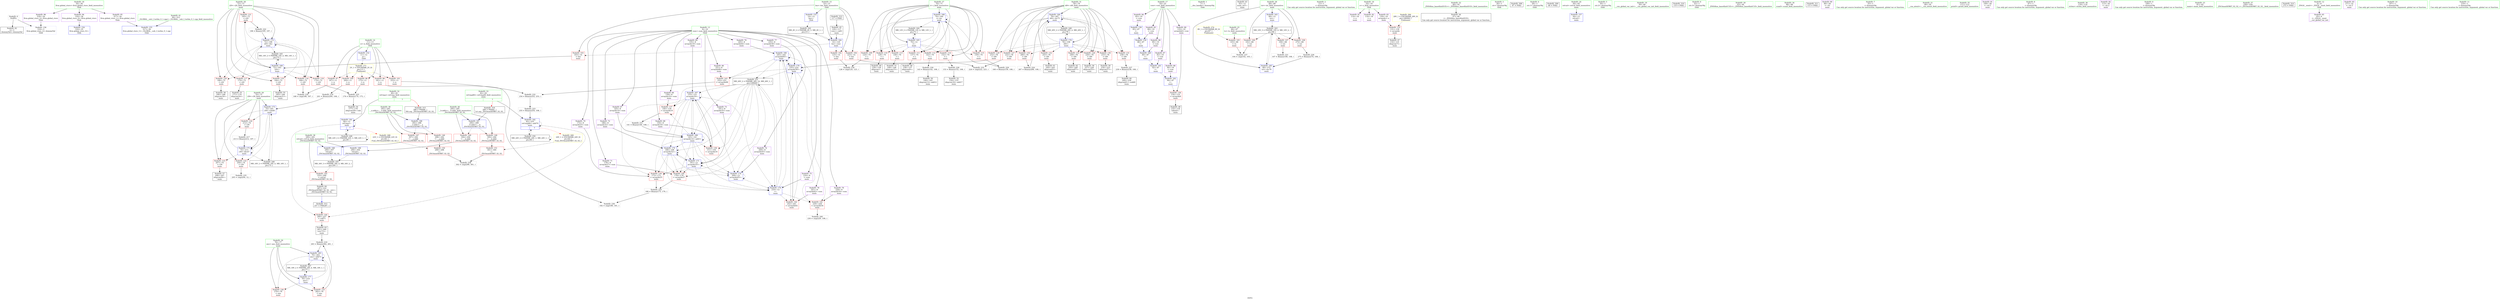 digraph "SVFG" {
	label="SVFG";

	Node0x55bef07381a0 [shape=record,color=grey,label="{NodeID: 0\nNullPtr}"];
	Node0x55bef07381a0 -> Node0x55bef0759200[style=solid];
	Node0x55bef07381a0 -> Node0x55bef0761080[style=solid];
	Node0x55bef0762430 [shape=record,color=blue,label="{NodeID: 180\n245\<--242\narrayidx64\<--\nmain\n}"];
	Node0x55bef0762430 -> Node0x55bef0760390[style=dashed];
	Node0x55bef0762430 -> Node0x55bef0760460[style=dashed];
	Node0x55bef0762430 -> Node0x55bef0760530[style=dashed];
	Node0x55bef0762430 -> Node0x55bef0762360[style=dashed];
	Node0x55bef0762430 -> Node0x55bef0762430[style=dashed];
	Node0x55bef0762430 -> Node0x55bef0772bc0[style=dashed];
	Node0x55bef0759870 [shape=record,color=red,label="{NodeID: 97\n167\<--11\n\<--n\nmain\n}"];
	Node0x55bef0759870 -> Node0x55bef0766eb0[style=solid];
	Node0x55bef073cdb0 [shape=record,color=green,label="{NodeID: 14\n11\<--13\nn\<--n_field_insensitive\nGlob }"];
	Node0x55bef073cdb0 -> Node0x55bef0759870[style=solid];
	Node0x55bef073cdb0 -> Node0x55bef0759940[style=solid];
	Node0x55bef073cdb0 -> Node0x55bef0759a10[style=solid];
	Node0x55bef073cdb0 -> Node0x55bef0759ae0[style=solid];
	Node0x55bef073cdb0 -> Node0x55bef0759bb0[style=solid];
	Node0x55bef073cdb0 -> Node0x55bef0760c80[style=solid];
	Node0x55bef075a3d0 [shape=record,color=red,label="{NodeID: 111\n137\<--70\n\<--i\nmain\n}"];
	Node0x55bef075a3d0 -> Node0x55bef075a830[style=solid];
	Node0x55bef07585b0 [shape=record,color=green,label="{NodeID: 28\n72\<--73\ni20\<--i20_field_insensitive\nmain\n}"];
	Node0x55bef07585b0 -> Node0x55bef075ef40[style=solid];
	Node0x55bef07585b0 -> Node0x55bef075f010[style=solid];
	Node0x55bef07585b0 -> Node0x55bef075f0e0[style=solid];
	Node0x55bef07585b0 -> Node0x55bef075f1b0[style=solid];
	Node0x55bef07585b0 -> Node0x55bef075f280[style=solid];
	Node0x55bef07585b0 -> Node0x55bef075f350[style=solid];
	Node0x55bef07585b0 -> Node0x55bef0761b40[style=solid];
	Node0x55bef07585b0 -> Node0x55bef0761db0[style=solid];
	Node0x55bef075f690 [shape=record,color=red,label="{NodeID: 125\n262\<--76\n\<--ans\nmain\n}"];
	Node0x55bef075f690 -> Node0x55bef0765830[style=solid];
	Node0x55bef0759200 [shape=record,color=black,label="{NodeID: 42\n2\<--3\ndummyVal\<--dummyVal\n}"];
	Node0x55bef0765cb0 [shape=record,color=grey,label="{NodeID: 222\n196 = Binary(195, 197, )\n}"];
	Node0x55bef0765cb0 -> Node0x55bef0761db0[style=solid];
	Node0x55bef07601f0 [shape=record,color=red,label="{NodeID: 139\n173\<--172\n\<--arrayidx25\nmain\n}"];
	Node0x55bef07601f0 -> Node0x55bef07659b0[style=solid];
	Node0x55bef075ade0 [shape=record,color=black,label="{NodeID: 56\n190\<--189\nidxprom34\<--\nmain\n}"];
	Node0x55bef07671b0 [shape=record,color=grey,label="{NodeID: 236\n182 = cmp(180, 181, )\n}"];
	Node0x55bef0760d80 [shape=record,color=blue,label="{NodeID: 153\n14\<--12\nlen\<--\nGlob }"];
	Node0x55bef0760d80 -> Node0x55bef076fec0[style=dashed];
	Node0x55bef075b940 [shape=record,color=purple,label="{NodeID: 70\n172\<--8\narrayidx25\<--sum\nmain\n}"];
	Node0x55bef075b940 -> Node0x55bef07601f0[style=solid];
	Node0x55bef07726c0 [shape=record,color=black,label="{NodeID: 250\nMR_24V_2 = PHI(MR_24V_3, MR_24V_1, )\npts\{83 \}\n}"];
	Node0x55bef07726c0 -> Node0x55bef07625d0[style=dashed];
	Node0x55bef07726c0 -> Node0x55bef07726c0[style=dashed];
	Node0x55bef07619a0 [shape=record,color=blue,label="{NodeID: 167\n155\<--151\narrayidx19\<--\nmain\n}"];
	Node0x55bef07619a0 -> Node0x55bef0760050[style=dashed];
	Node0x55bef07619a0 -> Node0x55bef0760120[style=dashed];
	Node0x55bef07619a0 -> Node0x55bef07601f0[style=dashed];
	Node0x55bef07619a0 -> Node0x55bef07602c0[style=dashed];
	Node0x55bef07619a0 -> Node0x55bef07618d0[style=dashed];
	Node0x55bef07619a0 -> Node0x55bef07619a0[style=dashed];
	Node0x55bef07619a0 -> Node0x55bef0761c10[style=dashed];
	Node0x55bef07619a0 -> Node0x55bef0761ce0[style=dashed];
	Node0x55bef07619a0 -> Node0x55bef0761f50[style=dashed];
	Node0x55bef07619a0 -> Node0x55bef07620f0[style=dashed];
	Node0x55bef075c4a0 [shape=record,color=purple,label="{NodeID: 84\n85\<--19\n\<--vow\nmain\n}"];
	Node0x55bef075c4a0 -> Node0x55bef0761250[style=solid];
	Node0x55bef0738b90 [shape=record,color=green,label="{NodeID: 1\n7\<--1\n__dso_handle\<--dummyObj\nGlob }"];
	Node0x55bef0762500 [shape=record,color=blue,label="{NodeID: 181\n80\<--12\nref.tmp\<--\nmain\n|{|<s3>7}}"];
	Node0x55bef0762500 -> Node0x55bef0760600[style=dashed];
	Node0x55bef0762500 -> Node0x55bef0762500[style=dashed];
	Node0x55bef0762500 -> Node0x55bef07721c0[style=dashed];
	Node0x55bef0762500:s3 -> Node0x55bef07786c0[style=dashed,color=red];
	Node0x55bef0759940 [shape=record,color=red,label="{NodeID: 98\n175\<--11\n\<--n\nmain\n}"];
	Node0x55bef0759940 -> Node0x55bef0766130[style=solid];
	Node0x55bef073ce80 [shape=record,color=green,label="{NodeID: 15\n14\<--15\nlen\<--len_field_insensitive\nGlob }"];
	Node0x55bef073ce80 -> Node0x55bef0759c80[style=solid];
	Node0x55bef073ce80 -> Node0x55bef0759d50[style=solid];
	Node0x55bef073ce80 -> Node0x55bef0759e20[style=solid];
	Node0x55bef073ce80 -> Node0x55bef0760d80[style=solid];
	Node0x55bef073ce80 -> Node0x55bef0761730[style=solid];
	Node0x55bef075a4a0 [shape=record,color=red,label="{NodeID: 112\n142\<--70\n\<--i\nmain\n}"];
	Node0x55bef075a4a0 -> Node0x55bef07668b0[style=solid];
	Node0x55bef0758680 [shape=record,color=green,label="{NodeID: 29\n74\<--75\ni39\<--i39_field_insensitive\nmain\n}"];
	Node0x55bef0758680 -> Node0x55bef075f420[style=solid];
	Node0x55bef0758680 -> Node0x55bef075f4f0[style=solid];
	Node0x55bef0758680 -> Node0x55bef075f5c0[style=solid];
	Node0x55bef0758680 -> Node0x55bef0761e80[style=solid];
	Node0x55bef0758680 -> Node0x55bef0762020[style=solid];
	Node0x55bef075f760 [shape=record,color=red,label="{NodeID: 126\n270\<--76\n\<--ans\nmain\n}"];
	Node0x55bef0759300 [shape=record,color=black,label="{NodeID: 43\n63\<--12\nmain_ret\<--\nmain\n}"];
	Node0x55bef0765e30 [shape=record,color=grey,label="{NodeID: 223\n255 = Binary(254, 108, )\n}"];
	Node0x55bef0765e30 -> Node0x55bef07625d0[style=solid];
	Node0x55bef07602c0 [shape=record,color=red,label="{NodeID: 140\n179\<--178\n\<--arrayidx27\nmain\n}"];
	Node0x55bef07602c0 -> Node0x55bef07659b0[style=solid];
	Node0x55bef075aeb0 [shape=record,color=black,label="{NodeID: 57\n208\<--207\nidxprom44\<--\nmain\n}"];
	Node0x55bef0767330 [shape=record,color=grey,label="{NodeID: 237\n104 = cmp(102, 103, )\n}"];
	Node0x55bef0760e80 [shape=record,color=blue,label="{NodeID: 154\n316\<--35\nllvm.global_ctors_0\<--\nGlob }"];
	Node0x55bef075ba10 [shape=record,color=purple,label="{NodeID: 71\n178\<--8\narrayidx27\<--sum\nmain\n}"];
	Node0x55bef075ba10 -> Node0x55bef07602c0[style=solid];
	Node0x55bef0772bc0 [shape=record,color=black,label="{NodeID: 251\nMR_26V_2 = PHI(MR_26V_14, MR_26V_1, )\npts\{100000 \}\n}"];
	Node0x55bef0772bc0 -> Node0x55bef0760050[style=dashed];
	Node0x55bef0772bc0 -> Node0x55bef0760120[style=dashed];
	Node0x55bef0772bc0 -> Node0x55bef07601f0[style=dashed];
	Node0x55bef0772bc0 -> Node0x55bef07602c0[style=dashed];
	Node0x55bef0772bc0 -> Node0x55bef07618d0[style=dashed];
	Node0x55bef0772bc0 -> Node0x55bef07619a0[style=dashed];
	Node0x55bef0772bc0 -> Node0x55bef0761c10[style=dashed];
	Node0x55bef0772bc0 -> Node0x55bef0761ce0[style=dashed];
	Node0x55bef0772bc0 -> Node0x55bef0761f50[style=dashed];
	Node0x55bef0772bc0 -> Node0x55bef07620f0[style=dashed];
	Node0x55bef0761a70 [shape=record,color=blue,label="{NodeID: 168\n70\<--160\ni\<--inc\nmain\n}"];
	Node0x55bef0761a70 -> Node0x55bef075a230[style=dashed];
	Node0x55bef0761a70 -> Node0x55bef075a300[style=dashed];
	Node0x55bef0761a70 -> Node0x55bef075a3d0[style=dashed];
	Node0x55bef0761a70 -> Node0x55bef075a4a0[style=dashed];
	Node0x55bef0761a70 -> Node0x55bef075a570[style=dashed];
	Node0x55bef0761a70 -> Node0x55bef075a640[style=dashed];
	Node0x55bef0761a70 -> Node0x55bef075eeb0[style=dashed];
	Node0x55bef0761a70 -> Node0x55bef0761a70[style=dashed];
	Node0x55bef0761a70 -> Node0x55bef07708c0[style=dashed];
	Node0x55bef075c570 [shape=record,color=purple,label="{NodeID: 85\n88\<--19\n\<--vow\nmain\n}"];
	Node0x55bef075c570 -> Node0x55bef0761320[style=solid];
	Node0x55bef073c360 [shape=record,color=green,label="{NodeID: 2\n12\<--1\n\<--dummyObj\nCan only get source location for instruction, argument, global var or function.}"];
	Node0x55bef07625d0 [shape=record,color=blue,label="{NodeID: 182\n82\<--255\nref.tmp66\<--add70\nmain\n|{|<s3>7}}"];
	Node0x55bef07625d0 -> Node0x55bef0760600[style=dashed];
	Node0x55bef07625d0 -> Node0x55bef07625d0[style=dashed];
	Node0x55bef07625d0 -> Node0x55bef07726c0[style=dashed];
	Node0x55bef07625d0:s3 -> Node0x55bef07787a0[style=dashed,color=red];
	Node0x55bef0759a10 [shape=record,color=red,label="{NodeID: 99\n181\<--11\n\<--n\nmain\n}"];
	Node0x55bef0759a10 -> Node0x55bef07671b0[style=solid];
	Node0x55bef073cf50 [shape=record,color=green,label="{NodeID: 16\n16\<--18\ns\<--s_field_insensitive\nGlob }"];
	Node0x55bef073cf50 -> Node0x55bef075c230[style=solid];
	Node0x55bef073cf50 -> Node0x55bef075c300[style=solid];
	Node0x55bef073cf50 -> Node0x55bef075c3d0[style=solid];
	Node0x55bef075a570 [shape=record,color=red,label="{NodeID: 113\n148\<--70\n\<--i\nmain\n}"];
	Node0x55bef075a570 -> Node0x55bef075a9d0[style=solid];
	Node0x55bef0758750 [shape=record,color=green,label="{NodeID: 30\n76\<--77\nans\<--ans_field_insensitive\nmain\n}"];
	Node0x55bef0758750 -> Node0x55bef075f690[style=solid];
	Node0x55bef0758750 -> Node0x55bef075f760[style=solid];
	Node0x55bef0758750 -> Node0x55bef07621c0[style=solid];
	Node0x55bef0758750 -> Node0x55bef07626a0[style=solid];
	Node0x55bef075f830 [shape=record,color=red,label="{NodeID: 127\n222\<--78\n\<--i49\nmain\n}"];
	Node0x55bef075f830 -> Node0x55bef0766d30[style=solid];
	Node0x55bef07593d0 [shape=record,color=black,label="{NodeID: 44\n47\<--48\n\<--_ZNSt8ios_base4InitD1Ev\nCan only get source location for instruction, argument, global var or function.}"];
	Node0x55bef0765fb0 [shape=record,color=grey,label="{NodeID: 224\n267 = Binary(266, 108, )\n}"];
	Node0x55bef0765fb0 -> Node0x55bef0762770[style=solid];
	Node0x55bef0760390 [shape=record,color=red,label="{NodeID: 141\n229\<--228\n\<--arrayidx54\nmain\n}"];
	Node0x55bef0760390 -> Node0x55bef07677b0[style=solid];
	Node0x55bef075af80 [shape=record,color=black,label="{NodeID: 58\n227\<--226\nidxprom53\<--\nmain\n}"];
	Node0x55bef07674b0 [shape=record,color=grey,label="{NodeID: 238\n302 = cmp(299, 301, )\n}"];
	Node0x55bef0760f80 [shape=record,color=blue,label="{NodeID: 155\n317\<--36\nllvm.global_ctors_1\<--_GLOBAL__sub_I_turbin_0_1.cpp\nGlob }"];
	Node0x55bef075bae0 [shape=record,color=purple,label="{NodeID: 72\n186\<--8\narrayidx32\<--sum\nmain\n}"];
	Node0x55bef075bae0 -> Node0x55bef0761c10[style=solid];
	Node0x55bef0761b40 [shape=record,color=blue,label="{NodeID: 169\n72\<--163\ni20\<--\nmain\n}"];
	Node0x55bef0761b40 -> Node0x55bef075ef40[style=dashed];
	Node0x55bef0761b40 -> Node0x55bef075f010[style=dashed];
	Node0x55bef0761b40 -> Node0x55bef075f0e0[style=dashed];
	Node0x55bef0761b40 -> Node0x55bef075f1b0[style=dashed];
	Node0x55bef0761b40 -> Node0x55bef075f280[style=dashed];
	Node0x55bef0761b40 -> Node0x55bef075f350[style=dashed];
	Node0x55bef0761b40 -> Node0x55bef0761db0[style=dashed];
	Node0x55bef0761b40 -> Node0x55bef0770dc0[style=dashed];
	Node0x55bef075c640 [shape=record,color=purple,label="{NodeID: 86\n90\<--19\n\<--vow\nmain\n}"];
	Node0x55bef075c640 -> Node0x55bef07613f0[style=solid];
	Node0x55bef07384c0 [shape=record,color=green,label="{NodeID: 3\n26\<--1\n.str\<--dummyObj\nGlob }"];
	Node0x55bef07626a0 [shape=record,color=blue,label="{NodeID: 183\n76\<--263\nans\<--add73\nmain\n}"];
	Node0x55bef07626a0 -> Node0x55bef075f690[style=dashed];
	Node0x55bef07626a0 -> Node0x55bef075f760[style=dashed];
	Node0x55bef07626a0 -> Node0x55bef07626a0[style=dashed];
	Node0x55bef07626a0 -> Node0x55bef07717c0[style=dashed];
	Node0x55bef0759ae0 [shape=record,color=red,label="{NodeID: 100\n200\<--11\n\<--n\nmain\n}"];
	Node0x55bef0759ae0 -> Node0x55bef07656b0[style=solid];
	Node0x55bef073bfe0 [shape=record,color=green,label="{NodeID: 17\n19\<--25\nvow\<--vow_field_insensitive\nGlob }"];
	Node0x55bef073bfe0 -> Node0x55bef075c4a0[style=solid];
	Node0x55bef073bfe0 -> Node0x55bef075c570[style=solid];
	Node0x55bef073bfe0 -> Node0x55bef075c640[style=solid];
	Node0x55bef073bfe0 -> Node0x55bef075c710[style=solid];
	Node0x55bef073bfe0 -> Node0x55bef075c7e0[style=solid];
	Node0x55bef073bfe0 -> Node0x55bef075c8b0[style=solid];
	Node0x55bef075a640 [shape=record,color=red,label="{NodeID: 114\n152\<--70\n\<--i\nmain\n}"];
	Node0x55bef075a640 -> Node0x55bef07665b0[style=solid];
	Node0x55bef0758820 [shape=record,color=green,label="{NodeID: 31\n78\<--79\ni49\<--i49_field_insensitive\nmain\n}"];
	Node0x55bef0758820 -> Node0x55bef075f830[style=solid];
	Node0x55bef0758820 -> Node0x55bef075f900[style=solid];
	Node0x55bef0758820 -> Node0x55bef075f9d0[style=solid];
	Node0x55bef0758820 -> Node0x55bef075faa0[style=solid];
	Node0x55bef0758820 -> Node0x55bef075fb70[style=solid];
	Node0x55bef0758820 -> Node0x55bef075fc40[style=solid];
	Node0x55bef0758820 -> Node0x55bef075fd10[style=solid];
	Node0x55bef0758820 -> Node0x55bef075fde0[style=solid];
	Node0x55bef0758820 -> Node0x55bef0762290[style=solid];
	Node0x55bef0758820 -> Node0x55bef0762770[style=solid];
	Node0x55bef075f900 [shape=record,color=red,label="{NodeID: 128\n226\<--78\n\<--i49\nmain\n}"];
	Node0x55bef075f900 -> Node0x55bef075af80[style=solid];
	Node0x55bef07594d0 [shape=record,color=black,label="{NodeID: 45\n120\<--117\nconv\<--call3\nmain\n}"];
	Node0x55bef07594d0 -> Node0x55bef0761730[style=solid];
	Node0x55bef04a4a40 [shape=record,color=black,label="{NodeID: 308\n97 = PHI()\n}"];
	Node0x55bef0766130 [shape=record,color=grey,label="{NodeID: 225\n176 = Binary(174, 175, )\n}"];
	Node0x55bef0766130 -> Node0x55bef075ac40[style=solid];
	Node0x55bef0760460 [shape=record,color=red,label="{NodeID: 142\n242\<--241\n\<--arrayidx62\nmain\n}"];
	Node0x55bef0760460 -> Node0x55bef0762430[style=solid];
	Node0x55bef075b050 [shape=record,color=black,label="{NodeID: 59\n234\<--233\nidxprom57\<--\nmain\n}"];
	Node0x55bef0767630 [shape=record,color=grey,label="{NodeID: 239\n126 = cmp(124, 125, )\n}"];
	Node0x55bef0761080 [shape=record,color=blue, style = dotted,label="{NodeID: 156\n318\<--3\nllvm.global_ctors_2\<--dummyVal\nGlob }"];
	Node0x55bef075bbb0 [shape=record,color=purple,label="{NodeID: 73\n191\<--8\narrayidx35\<--sum\nmain\n}"];
	Node0x55bef075bbb0 -> Node0x55bef0761ce0[style=solid];
	Node0x55bef0761c10 [shape=record,color=blue,label="{NodeID: 170\n186\<--108\narrayidx32\<--\nmain\n}"];
	Node0x55bef0761c10 -> Node0x55bef07601f0[style=dashed];
	Node0x55bef0761c10 -> Node0x55bef07602c0[style=dashed];
	Node0x55bef0761c10 -> Node0x55bef0761c10[style=dashed];
	Node0x55bef0761c10 -> Node0x55bef0761ce0[style=dashed];
	Node0x55bef0761c10 -> Node0x55bef0761f50[style=dashed];
	Node0x55bef0761c10 -> Node0x55bef07620f0[style=dashed];
	Node0x55bef075c710 [shape=record,color=purple,label="{NodeID: 87\n92\<--19\n\<--vow\nmain\n}"];
	Node0x55bef075c710 -> Node0x55bef07614c0[style=solid];
	Node0x55bef0738550 [shape=record,color=green,label="{NodeID: 4\n28\<--1\n.str.1\<--dummyObj\nGlob }"];
	Node0x55bef0762770 [shape=record,color=blue,label="{NodeID: 184\n78\<--267\ni49\<--inc75\nmain\n}"];
	Node0x55bef0762770 -> Node0x55bef075f830[style=dashed];
	Node0x55bef0762770 -> Node0x55bef075f900[style=dashed];
	Node0x55bef0762770 -> Node0x55bef075f9d0[style=dashed];
	Node0x55bef0762770 -> Node0x55bef075faa0[style=dashed];
	Node0x55bef0762770 -> Node0x55bef075fb70[style=dashed];
	Node0x55bef0762770 -> Node0x55bef075fc40[style=dashed];
	Node0x55bef0762770 -> Node0x55bef075fd10[style=dashed];
	Node0x55bef0762770 -> Node0x55bef075fde0[style=dashed];
	Node0x55bef0762770 -> Node0x55bef0762770[style=dashed];
	Node0x55bef0762770 -> Node0x55bef0771cc0[style=dashed];
	Node0x55bef0759bb0 [shape=record,color=red,label="{NodeID: 101\n253\<--11\n\<--n\nmain\n}"];
	Node0x55bef0759bb0 -> Node0x55bef0766bb0[style=solid];
	Node0x55bef073c0b0 [shape=record,color=green,label="{NodeID: 18\n34\<--38\nllvm.global_ctors\<--llvm.global_ctors_field_insensitive\nGlob }"];
	Node0x55bef073c0b0 -> Node0x55bef075ccc0[style=solid];
	Node0x55bef073c0b0 -> Node0x55bef075cdc0[style=solid];
	Node0x55bef073c0b0 -> Node0x55bef0759770[style=solid];
	Node0x55bef075eeb0 [shape=record,color=red,label="{NodeID: 115\n159\<--70\n\<--i\nmain\n}"];
	Node0x55bef075eeb0 -> Node0x55bef0766730[style=solid];
	Node0x55bef07588f0 [shape=record,color=green,label="{NodeID: 32\n80\<--81\nref.tmp\<--ref.tmp_field_insensitive\nmain\n|{|<s1>7}}"];
	Node0x55bef07588f0 -> Node0x55bef0762500[style=solid];
	Node0x55bef07588f0:s1 -> Node0x55bef0788110[style=solid,color=red];
	Node0x55bef075f9d0 [shape=record,color=red,label="{NodeID: 129\n232\<--78\n\<--i49\nmain\n}"];
	Node0x55bef075f9d0 -> Node0x55bef0762360[style=solid];
	Node0x55bef07595a0 [shape=record,color=black,label="{NodeID: 46\n129\<--128\nidxprom\<--\nmain\n}"];
	Node0x55bef0787360 [shape=record,color=black,label="{NodeID: 309\n46 = PHI()\n}"];
	Node0x55bef07662b0 [shape=record,color=grey,label="{NodeID: 226\n275 = Binary(274, 108, )\n}"];
	Node0x55bef07662b0 -> Node0x55bef0762840[style=solid];
	Node0x55bef0760530 [shape=record,color=red,label="{NodeID: 143\n252\<--251\n\<--arrayidx68\nmain\n}"];
	Node0x55bef0760530 -> Node0x55bef0766bb0[style=solid];
	Node0x55bef075b120 [shape=record,color=black,label="{NodeID: 60\n240\<--239\nidxprom61\<--sub60\nmain\n}"];
	Node0x55bef07677b0 [shape=record,color=grey,label="{NodeID: 240\n230 = cmp(229, 108, )\n}"];
	Node0x55bef0761180 [shape=record,color=blue,label="{NodeID: 157\n64\<--12\nretval\<--\nmain\n}"];
	Node0x55bef075bc80 [shape=record,color=purple,label="{NodeID: 74\n209\<--8\narrayidx45\<--sum\nmain\n}"];
	Node0x55bef075bc80 -> Node0x55bef0761f50[style=solid];
	Node0x55bef0761ce0 [shape=record,color=blue,label="{NodeID: 171\n191\<--12\narrayidx35\<--\nmain\n}"];
	Node0x55bef0761ce0 -> Node0x55bef07601f0[style=dashed];
	Node0x55bef0761ce0 -> Node0x55bef07602c0[style=dashed];
	Node0x55bef0761ce0 -> Node0x55bef0761c10[style=dashed];
	Node0x55bef0761ce0 -> Node0x55bef0761ce0[style=dashed];
	Node0x55bef0761ce0 -> Node0x55bef0761f50[style=dashed];
	Node0x55bef0761ce0 -> Node0x55bef07620f0[style=dashed];
	Node0x55bef075c7e0 [shape=record,color=purple,label="{NodeID: 88\n94\<--19\n\<--vow\nmain\n}"];
	Node0x55bef075c7e0 -> Node0x55bef0761590[style=solid];
	Node0x55bef073ca70 [shape=record,color=green,label="{NodeID: 5\n30\<--1\n.str.2\<--dummyObj\nGlob }"];
	Node0x55bef07786c0 [shape=record,color=yellow,style=double,label="{NodeID: 268\n22V_1 = ENCHI(MR_22V_0)\npts\{81 \}\nFun[_ZSt3maxIiERKT_S2_S2_]}"];
	Node0x55bef07786c0 -> Node0x55bef0760ae0[style=dashed];
	Node0x55bef0762840 [shape=record,color=blue,label="{NodeID: 185\n68\<--275\ntst\<--inc79\nmain\n}"];
	Node0x55bef0762840 -> Node0x55bef07703c0[style=dashed];
	Node0x55bef0759c80 [shape=record,color=red,label="{NodeID: 102\n125\<--14\n\<--len\nmain\n}"];
	Node0x55bef0759c80 -> Node0x55bef0767630[style=solid];
	Node0x55bef073c1b0 [shape=record,color=green,label="{NodeID: 19\n39\<--40\n__cxx_global_var_init\<--__cxx_global_var_init_field_insensitive\n}"];
	Node0x55bef075ef40 [shape=record,color=red,label="{NodeID: 116\n166\<--72\n\<--i20\nmain\n}"];
	Node0x55bef075ef40 -> Node0x55bef0766eb0[style=solid];
	Node0x55bef07589c0 [shape=record,color=green,label="{NodeID: 33\n82\<--83\nref.tmp66\<--ref.tmp66_field_insensitive\nmain\n|{|<s1>7}}"];
	Node0x55bef07589c0 -> Node0x55bef07625d0[style=solid];
	Node0x55bef07589c0:s1 -> Node0x55bef07882a0[style=solid,color=red];
	Node0x55bef075faa0 [shape=record,color=red,label="{NodeID: 130\n233\<--78\n\<--i49\nmain\n}"];
	Node0x55bef075faa0 -> Node0x55bef075b050[style=solid];
	Node0x55bef0759670 [shape=record,color=black,label="{NodeID: 47\n132\<--131\nidxprom7\<--\nmain\n}"];
	Node0x55bef0787b50 [shape=record,color=black,label="{NodeID: 310\n110 = PHI()\n}"];
	Node0x55bef0766430 [shape=record,color=grey,label="{NodeID: 227\n239 = Binary(238, 108, )\n}"];
	Node0x55bef0766430 -> Node0x55bef075b120[style=solid];
	Node0x55bef0760600 [shape=record,color=red,label="{NodeID: 144\n260\<--257\n\<--call71\nmain\n}"];
	Node0x55bef0760600 -> Node0x55bef075b390[style=solid];
	Node0x55bef075b1f0 [shape=record,color=black,label="{NodeID: 61\n244\<--243\nidxprom63\<--\nmain\n}"];
	Node0x55bef0761250 [shape=record,color=blue,label="{NodeID: 158\n85\<--87\n\<--\nmain\n}"];
	Node0x55bef0761250 -> Node0x55bef0761320[style=dashed];
	Node0x55bef075bd50 [shape=record,color=purple,label="{NodeID: 75\n216\<--8\n\<--sum\nmain\n}"];
	Node0x55bef075bd50 -> Node0x55bef07620f0[style=solid];
	Node0x55bef0773fc0 [shape=record,color=black,label="{NodeID: 255\nMR_34V_3 = PHI(MR_34V_4, MR_34V_2, )\npts\{291 \}\n}"];
	Node0x55bef0773fc0 -> Node0x55bef07606d0[style=dashed];
	Node0x55bef0761db0 [shape=record,color=blue,label="{NodeID: 172\n72\<--196\ni20\<--dec\nmain\n}"];
	Node0x55bef0761db0 -> Node0x55bef075ef40[style=dashed];
	Node0x55bef0761db0 -> Node0x55bef075f010[style=dashed];
	Node0x55bef0761db0 -> Node0x55bef075f0e0[style=dashed];
	Node0x55bef0761db0 -> Node0x55bef075f1b0[style=dashed];
	Node0x55bef0761db0 -> Node0x55bef075f280[style=dashed];
	Node0x55bef0761db0 -> Node0x55bef075f350[style=dashed];
	Node0x55bef0761db0 -> Node0x55bef0761db0[style=dashed];
	Node0x55bef0761db0 -> Node0x55bef0770dc0[style=dashed];
	Node0x55bef075c8b0 [shape=record,color=purple,label="{NodeID: 89\n133\<--19\narrayidx8\<--vow\nmain\n}"];
	Node0x55bef075c8b0 -> Node0x55bef075ff80[style=solid];
	Node0x55bef073cb00 [shape=record,color=green,label="{NodeID: 6\n32\<--1\n.str.3\<--dummyObj\nGlob }"];
	Node0x55bef07787a0 [shape=record,color=yellow,style=double,label="{NodeID: 269\n24V_1 = ENCHI(MR_24V_0)\npts\{83 \}\nFun[_ZSt3maxIiERKT_S2_S2_]}"];
	Node0x55bef07787a0 -> Node0x55bef0760bb0[style=dashed];
	Node0x55bef0762910 [shape=record,color=blue,label="{NodeID: 186\n292\<--288\n__a.addr\<--__a\n_ZSt3maxIiERKT_S2_S2_\n}"];
	Node0x55bef0762910 -> Node0x55bef07607a0[style=dashed];
	Node0x55bef0762910 -> Node0x55bef0760870[style=dashed];
	Node0x55bef0759d50 [shape=record,color=red,label="{NodeID: 103\n163\<--14\n\<--len\nmain\n}"];
	Node0x55bef0759d50 -> Node0x55bef0761b40[style=solid];
	Node0x55bef0757e70 [shape=record,color=green,label="{NodeID: 20\n43\<--44\n_ZNSt8ios_base4InitC1Ev\<--_ZNSt8ios_base4InitC1Ev_field_insensitive\n}"];
	Node0x55bef075f010 [shape=record,color=red,label="{NodeID: 117\n170\<--72\n\<--i20\nmain\n}"];
	Node0x55bef075f010 -> Node0x55bef075ab70[style=solid];
	Node0x55bef0758a90 [shape=record,color=green,label="{NodeID: 34\n98\<--99\nscanf\<--scanf_field_insensitive\n}"];
	Node0x55bef075fb70 [shape=record,color=red,label="{NodeID: 131\n238\<--78\n\<--i49\nmain\n}"];
	Node0x55bef075fb70 -> Node0x55bef0766430[style=solid];
	Node0x55bef075a760 [shape=record,color=black,label="{NodeID: 48\n135\<--134\ntobool\<--\nmain\n}"];
	Node0x55bef0787c50 [shape=record,color=black,label="{NodeID: 311\n115 = PHI()\n}"];
	Node0x55bef07665b0 [shape=record,color=grey,label="{NodeID: 228\n153 = Binary(152, 108, )\n}"];
	Node0x55bef07665b0 -> Node0x55bef075aaa0[style=solid];
	Node0x55bef07606d0 [shape=record,color=red,label="{NodeID: 145\n310\<--290\n\<--retval\n_ZSt3maxIiERKT_S2_S2_\n}"];
	Node0x55bef07606d0 -> Node0x55bef075b460[style=solid];
	Node0x55bef075b2c0 [shape=record,color=black,label="{NodeID: 62\n250\<--249\nidxprom67\<--\nmain\n}"];
	Node0x55bef076fec0 [shape=record,color=black,label="{NodeID: 242\nMR_4V_2 = PHI(MR_4V_3, MR_4V_1, )\npts\{15 \}\n}"];
	Node0x55bef076fec0 -> Node0x55bef0761730[style=dashed];
	Node0x55bef0761320 [shape=record,color=blue,label="{NodeID: 159\n88\<--87\n\<--\nmain\n}"];
	Node0x55bef0761320 -> Node0x55bef07613f0[style=dashed];
	Node0x55bef075be20 [shape=record,color=purple,label="{NodeID: 76\n228\<--8\narrayidx54\<--sum\nmain\n}"];
	Node0x55bef075be20 -> Node0x55bef0760390[style=solid];
	Node0x55bef0761e80 [shape=record,color=blue,label="{NodeID: 173\n74\<--201\ni39\<--sub40\nmain\n}"];
	Node0x55bef0761e80 -> Node0x55bef075f420[style=dashed];
	Node0x55bef0761e80 -> Node0x55bef075f4f0[style=dashed];
	Node0x55bef0761e80 -> Node0x55bef075f5c0[style=dashed];
	Node0x55bef0761e80 -> Node0x55bef0762020[style=dashed];
	Node0x55bef0761e80 -> Node0x55bef07712c0[style=dashed];
	Node0x55bef075c980 [shape=record,color=purple,label="{NodeID: 90\n96\<--26\n\<--.str\nmain\n}"];
	Node0x55bef073cb90 [shape=record,color=green,label="{NodeID: 7\n35\<--1\n\<--dummyObj\nCan only get source location for instruction, argument, global var or function.}"];
	Node0x55bef07629e0 [shape=record,color=blue,label="{NodeID: 187\n294\<--289\n__b.addr\<--__b\n_ZSt3maxIiERKT_S2_S2_\n}"];
	Node0x55bef07629e0 -> Node0x55bef0760940[style=dashed];
	Node0x55bef07629e0 -> Node0x55bef0760a10[style=dashed];
	Node0x55bef0759e20 [shape=record,color=red,label="{NodeID: 104\n223\<--14\n\<--len\nmain\n}"];
	Node0x55bef0759e20 -> Node0x55bef0766d30[style=solid];
	Node0x55bef0757f70 [shape=record,color=green,label="{NodeID: 21\n49\<--50\n__cxa_atexit\<--__cxa_atexit_field_insensitive\n}"];
	Node0x55bef07794f0 [shape=record,color=yellow,style=double,label="{NodeID: 284\n28V_1 = ENCHI(MR_28V_0)\npts\{180000 \}\nFun[main]}"];
	Node0x55bef07794f0 -> Node0x55bef075feb0[style=dashed];
	Node0x55bef075f0e0 [shape=record,color=red,label="{NodeID: 118\n174\<--72\n\<--i20\nmain\n}"];
	Node0x55bef075f0e0 -> Node0x55bef0766130[style=solid];
	Node0x55bef0758b90 [shape=record,color=green,label="{NodeID: 35\n111\<--112\nprintf\<--printf_field_insensitive\n}"];
	Node0x55bef075fc40 [shape=record,color=red,label="{NodeID: 132\n243\<--78\n\<--i49\nmain\n}"];
	Node0x55bef075fc40 -> Node0x55bef075b1f0[style=solid];
	Node0x55bef075a830 [shape=record,color=black,label="{NodeID: 49\n138\<--137\nidxprom9\<--\nmain\n}"];
	Node0x55bef0787d50 [shape=record,color=black,label="{NodeID: 312\n117 = PHI()\n}"];
	Node0x55bef0787d50 -> Node0x55bef07594d0[style=solid];
	Node0x55bef0766730 [shape=record,color=grey,label="{NodeID: 229\n160 = Binary(159, 108, )\n}"];
	Node0x55bef0766730 -> Node0x55bef0761a70[style=solid];
	Node0x55bef07607a0 [shape=record,color=red,label="{NodeID: 146\n298\<--292\n\<--__a.addr\n_ZSt3maxIiERKT_S2_S2_\n}"];
	Node0x55bef07607a0 -> Node0x55bef0760ae0[style=solid];
	Node0x55bef075b390 [shape=record,color=black,label="{NodeID: 63\n261\<--260\nconv72\<--\nmain\n}"];
	Node0x55bef075b390 -> Node0x55bef0765830[style=solid];
	Node0x55bef07703c0 [shape=record,color=black,label="{NodeID: 243\nMR_10V_3 = PHI(MR_10V_4, MR_10V_2, )\npts\{69 \}\n}"];
	Node0x55bef07703c0 -> Node0x55bef0759fc0[style=dashed];
	Node0x55bef07703c0 -> Node0x55bef075a090[style=dashed];
	Node0x55bef07703c0 -> Node0x55bef075a160[style=dashed];
	Node0x55bef07703c0 -> Node0x55bef0762840[style=dashed];
	Node0x55bef07613f0 [shape=record,color=blue,label="{NodeID: 160\n90\<--87\n\<--\nmain\n}"];
	Node0x55bef07613f0 -> Node0x55bef07614c0[style=dashed];
	Node0x55bef075bef0 [shape=record,color=purple,label="{NodeID: 77\n235\<--8\narrayidx58\<--sum\nmain\n}"];
	Node0x55bef075bef0 -> Node0x55bef0762360[style=solid];
	Node0x55bef0761f50 [shape=record,color=blue,label="{NodeID: 174\n209\<--12\narrayidx45\<--\nmain\n}"];
	Node0x55bef0761f50 -> Node0x55bef0761f50[style=dashed];
	Node0x55bef0761f50 -> Node0x55bef07620f0[style=dashed];
	Node0x55bef075ca50 [shape=record,color=purple,label="{NodeID: 91\n109\<--28\n\<--.str.1\nmain\n}"];
	Node0x55bef073cc20 [shape=record,color=green,label="{NodeID: 8\n87\<--1\n\<--dummyObj\nCan only get source location for instruction, argument, global var or function.}"];
	Node0x55bef0778960 [shape=record,color=yellow,style=double,label="{NodeID: 271\n2V_1 = ENCHI(MR_2V_0)\npts\{13 \}\nFun[main]}"];
	Node0x55bef0778960 -> Node0x55bef0759870[style=dashed];
	Node0x55bef0778960 -> Node0x55bef0759940[style=dashed];
	Node0x55bef0778960 -> Node0x55bef0759a10[style=dashed];
	Node0x55bef0778960 -> Node0x55bef0759ae0[style=dashed];
	Node0x55bef0778960 -> Node0x55bef0759bb0[style=dashed];
	Node0x55bef0762ab0 [shape=record,color=blue,label="{NodeID: 188\n290\<--304\nretval\<--\n_ZSt3maxIiERKT_S2_S2_\n}"];
	Node0x55bef0762ab0 -> Node0x55bef0773fc0[style=dashed];
	Node0x55bef0759ef0 [shape=record,color=red,label="{NodeID: 105\n103\<--66\n\<--ts\nmain\n}"];
	Node0x55bef0759ef0 -> Node0x55bef0767330[style=solid];
	Node0x55bef0758070 [shape=record,color=green,label="{NodeID: 22\n48\<--54\n_ZNSt8ios_base4InitD1Ev\<--_ZNSt8ios_base4InitD1Ev_field_insensitive\n}"];
	Node0x55bef0758070 -> Node0x55bef07593d0[style=solid];
	Node0x55bef075f1b0 [shape=record,color=red,label="{NodeID: 119\n184\<--72\n\<--i20\nmain\n}"];
	Node0x55bef075f1b0 -> Node0x55bef075ad10[style=solid];
	Node0x55bef0758c90 [shape=record,color=green,label="{NodeID: 36\n118\<--119\nstrlen\<--strlen_field_insensitive\n}"];
	Node0x55bef075fd10 [shape=record,color=red,label="{NodeID: 133\n249\<--78\n\<--i49\nmain\n}"];
	Node0x55bef075fd10 -> Node0x55bef075b2c0[style=solid];
	Node0x55bef075a900 [shape=record,color=black,label="{NodeID: 50\n144\<--143\nidxprom13\<--add12\nmain\n}"];
	Node0x55bef0787eb0 [shape=record,color=black,label="{NodeID: 313\n257 = PHI(287, )\n}"];
	Node0x55bef0787eb0 -> Node0x55bef0760600[style=solid];
	Node0x55bef07668b0 [shape=record,color=grey,label="{NodeID: 230\n143 = Binary(142, 108, )\n}"];
	Node0x55bef07668b0 -> Node0x55bef075a900[style=solid];
	Node0x55bef0760870 [shape=record,color=red,label="{NodeID: 147\n307\<--292\n\<--__a.addr\n_ZSt3maxIiERKT_S2_S2_\n}"];
	Node0x55bef0760870 -> Node0x55bef0762b80[style=solid];
	Node0x55bef075b460 [shape=record,color=black,label="{NodeID: 64\n287\<--310\n_ZSt3maxIiERKT_S2_S2__ret\<--\n_ZSt3maxIiERKT_S2_S2_\n|{<s0>7}}"];
	Node0x55bef075b460:s0 -> Node0x55bef0787eb0[style=solid,color=blue];
	Node0x55bef07708c0 [shape=record,color=black,label="{NodeID: 244\nMR_12V_2 = PHI(MR_12V_4, MR_12V_1, )\npts\{71 \}\n}"];
	Node0x55bef07708c0 -> Node0x55bef0761800[style=dashed];
	Node0x55bef07614c0 [shape=record,color=blue,label="{NodeID: 161\n92\<--87\n\<--\nmain\n}"];
	Node0x55bef07614c0 -> Node0x55bef0761590[style=dashed];
	Node0x55bef075bfc0 [shape=record,color=purple,label="{NodeID: 78\n241\<--8\narrayidx62\<--sum\nmain\n}"];
	Node0x55bef075bfc0 -> Node0x55bef0760460[style=solid];
	Node0x55bef0762020 [shape=record,color=blue,label="{NodeID: 175\n74\<--213\ni39\<--dec47\nmain\n}"];
	Node0x55bef0762020 -> Node0x55bef075f420[style=dashed];
	Node0x55bef0762020 -> Node0x55bef075f4f0[style=dashed];
	Node0x55bef0762020 -> Node0x55bef075f5c0[style=dashed];
	Node0x55bef0762020 -> Node0x55bef0762020[style=dashed];
	Node0x55bef0762020 -> Node0x55bef07712c0[style=dashed];
	Node0x55bef075cb20 [shape=record,color=purple,label="{NodeID: 92\n113\<--30\n\<--.str.2\nmain\n}"];
	Node0x55bef0738700 [shape=record,color=green,label="{NodeID: 9\n108\<--1\n\<--dummyObj\nCan only get source location for instruction, argument, global var or function.}"];
	Node0x55bef0762b80 [shape=record,color=blue,label="{NodeID: 189\n290\<--307\nretval\<--\n_ZSt3maxIiERKT_S2_S2_\n}"];
	Node0x55bef0762b80 -> Node0x55bef0773fc0[style=dashed];
	Node0x55bef0759fc0 [shape=record,color=red,label="{NodeID: 106\n102\<--68\n\<--tst\nmain\n}"];
	Node0x55bef0759fc0 -> Node0x55bef0767330[style=solid];
	Node0x55bef0758170 [shape=record,color=green,label="{NodeID: 23\n61\<--62\nmain\<--main_field_insensitive\n}"];
	Node0x55bef075f280 [shape=record,color=red,label="{NodeID: 120\n189\<--72\n\<--i20\nmain\n}"];
	Node0x55bef075f280 -> Node0x55bef075ade0[style=solid];
	Node0x55bef0758d90 [shape=record,color=green,label="{NodeID: 37\n258\<--259\n_ZSt3maxIiERKT_S2_S2_\<--_ZSt3maxIiERKT_S2_S2__field_insensitive\n}"];
	Node0x55bef0765530 [shape=record,color=grey,label="{NodeID: 217\n213 = Binary(212, 197, )\n}"];
	Node0x55bef0765530 -> Node0x55bef0762020[style=solid];
	Node0x55bef075fde0 [shape=record,color=red,label="{NodeID: 134\n266\<--78\n\<--i49\nmain\n}"];
	Node0x55bef075fde0 -> Node0x55bef0765fb0[style=solid];
	Node0x55bef075a9d0 [shape=record,color=black,label="{NodeID: 51\n149\<--148\nidxprom15\<--\nmain\n}"];
	Node0x55bef0788040 [shape=record,color=black,label="{NodeID: 314\n272 = PHI()\n}"];
	Node0x55bef0766a30 [shape=record,color=grey,label="{NodeID: 231\n141 = Binary(140, 108, )\n}"];
	Node0x55bef0766a30 -> Node0x55bef07618d0[style=solid];
	Node0x55bef0760940 [shape=record,color=red,label="{NodeID: 148\n300\<--294\n\<--__b.addr\n_ZSt3maxIiERKT_S2_S2_\n}"];
	Node0x55bef0760940 -> Node0x55bef0760bb0[style=solid];
	Node0x55bef075b530 [shape=record,color=purple,label="{NodeID: 65\n45\<--4\n\<--_ZStL8__ioinit\n__cxx_global_var_init\n}"];
	Node0x55bef0770dc0 [shape=record,color=black,label="{NodeID: 245\nMR_14V_2 = PHI(MR_14V_4, MR_14V_1, )\npts\{73 \}\n}"];
	Node0x55bef0770dc0 -> Node0x55bef0761b40[style=dashed];
	Node0x55bef0761590 [shape=record,color=blue,label="{NodeID: 162\n94\<--87\n\<--\nmain\n}"];
	Node0x55bef0761590 -> Node0x55bef075ff80[style=dashed];
	Node0x55bef075c090 [shape=record,color=purple,label="{NodeID: 79\n245\<--8\narrayidx64\<--sum\nmain\n}"];
	Node0x55bef075c090 -> Node0x55bef0762430[style=solid];
	Node0x55bef07620f0 [shape=record,color=blue,label="{NodeID: 176\n216\<--12\n\<--\nmain\n}"];
	Node0x55bef07620f0 -> Node0x55bef0760390[style=dashed];
	Node0x55bef07620f0 -> Node0x55bef0760460[style=dashed];
	Node0x55bef07620f0 -> Node0x55bef0762360[style=dashed];
	Node0x55bef07620f0 -> Node0x55bef0762430[style=dashed];
	Node0x55bef07620f0 -> Node0x55bef0772bc0[style=dashed];
	Node0x55bef075cbf0 [shape=record,color=purple,label="{NodeID: 93\n271\<--32\n\<--.str.3\nmain\n}"];
	Node0x55bef0738790 [shape=record,color=green,label="{NodeID: 10\n197\<--1\n\<--dummyObj\nCan only get source location for instruction, argument, global var or function.}"];
	Node0x55bef075a090 [shape=record,color=red,label="{NodeID: 107\n106\<--68\n\<--tst\nmain\n}"];
	Node0x55bef075a090 -> Node0x55bef0765b30[style=solid];
	Node0x55bef0758270 [shape=record,color=green,label="{NodeID: 24\n64\<--65\nretval\<--retval_field_insensitive\nmain\n}"];
	Node0x55bef0758270 -> Node0x55bef0761180[style=solid];
	Node0x55bef075f350 [shape=record,color=red,label="{NodeID: 121\n195\<--72\n\<--i20\nmain\n}"];
	Node0x55bef075f350 -> Node0x55bef0765cb0[style=solid];
	Node0x55bef0758e90 [shape=record,color=green,label="{NodeID: 38\n290\<--291\nretval\<--retval_field_insensitive\n_ZSt3maxIiERKT_S2_S2_\n}"];
	Node0x55bef0758e90 -> Node0x55bef07606d0[style=solid];
	Node0x55bef0758e90 -> Node0x55bef0762ab0[style=solid];
	Node0x55bef0758e90 -> Node0x55bef0762b80[style=solid];
	Node0x55bef07656b0 [shape=record,color=grey,label="{NodeID: 218\n201 = Binary(200, 108, )\n}"];
	Node0x55bef07656b0 -> Node0x55bef0761e80[style=solid];
	Node0x55bef075feb0 [shape=record,color=red,label="{NodeID: 135\n131\<--130\n\<--arrayidx\nmain\n}"];
	Node0x55bef075feb0 -> Node0x55bef0759670[style=solid];
	Node0x55bef075aaa0 [shape=record,color=black,label="{NodeID: 52\n154\<--153\nidxprom18\<--add17\nmain\n}"];
	Node0x55bef0788110 [shape=record,color=black,label="{NodeID: 315\n288 = PHI(80, )\n0th arg _ZSt3maxIiERKT_S2_S2_ }"];
	Node0x55bef0788110 -> Node0x55bef0762910[style=solid];
	Node0x55bef0766bb0 [shape=record,color=grey,label="{NodeID: 232\n254 = Binary(252, 253, )\n}"];
	Node0x55bef0766bb0 -> Node0x55bef0765e30[style=solid];
	Node0x55bef0760a10 [shape=record,color=red,label="{NodeID: 149\n304\<--294\n\<--__b.addr\n_ZSt3maxIiERKT_S2_S2_\n}"];
	Node0x55bef0760a10 -> Node0x55bef0762ab0[style=solid];
	Node0x55bef075b600 [shape=record,color=purple,label="{NodeID: 66\n139\<--8\narrayidx10\<--sum\nmain\n}"];
	Node0x55bef075b600 -> Node0x55bef0760050[style=solid];
	Node0x55bef07712c0 [shape=record,color=black,label="{NodeID: 246\nMR_16V_2 = PHI(MR_16V_4, MR_16V_1, )\npts\{75 \}\n}"];
	Node0x55bef07712c0 -> Node0x55bef0761e80[style=dashed];
	Node0x55bef0761660 [shape=record,color=blue,label="{NodeID: 163\n68\<--12\ntst\<--\nmain\n}"];
	Node0x55bef0761660 -> Node0x55bef07703c0[style=dashed];
	Node0x55bef075c160 [shape=record,color=purple,label="{NodeID: 80\n251\<--8\narrayidx68\<--sum\nmain\n}"];
	Node0x55bef075c160 -> Node0x55bef0760530[style=solid];
	Node0x55bef07621c0 [shape=record,color=blue,label="{NodeID: 177\n76\<--219\nans\<--\nmain\n}"];
	Node0x55bef07621c0 -> Node0x55bef075f690[style=dashed];
	Node0x55bef07621c0 -> Node0x55bef075f760[style=dashed];
	Node0x55bef07621c0 -> Node0x55bef07626a0[style=dashed];
	Node0x55bef07621c0 -> Node0x55bef07717c0[style=dashed];
	Node0x55bef075ccc0 [shape=record,color=purple,label="{NodeID: 94\n316\<--34\nllvm.global_ctors_0\<--llvm.global_ctors\nGlob }"];
	Node0x55bef075ccc0 -> Node0x55bef0760e80[style=solid];
	Node0x55bef0738860 [shape=record,color=green,label="{NodeID: 11\n219\<--1\n\<--dummyObj\nCan only get source location for instruction, argument, global var or function.}"];
	Node0x55bef0778c30 [shape=record,color=yellow,style=double,label="{NodeID: 274\n8V_1 = ENCHI(MR_8V_0)\npts\{67 \}\nFun[main]}"];
	Node0x55bef0778c30 -> Node0x55bef0759ef0[style=dashed];
	Node0x55bef075a160 [shape=record,color=red,label="{NodeID: 108\n274\<--68\n\<--tst\nmain\n}"];
	Node0x55bef075a160 -> Node0x55bef07662b0[style=solid];
	Node0x55bef0758340 [shape=record,color=green,label="{NodeID: 25\n66\<--67\nts\<--ts_field_insensitive\nmain\n}"];
	Node0x55bef0758340 -> Node0x55bef0759ef0[style=solid];
	Node0x55bef075f420 [shape=record,color=red,label="{NodeID: 122\n204\<--74\n\<--i39\nmain\n}"];
	Node0x55bef075f420 -> Node0x55bef0767030[style=solid];
	Node0x55bef0758f60 [shape=record,color=green,label="{NodeID: 39\n292\<--293\n__a.addr\<--__a.addr_field_insensitive\n_ZSt3maxIiERKT_S2_S2_\n}"];
	Node0x55bef0758f60 -> Node0x55bef07607a0[style=solid];
	Node0x55bef0758f60 -> Node0x55bef0760870[style=solid];
	Node0x55bef0758f60 -> Node0x55bef0762910[style=solid];
	Node0x55bef0765830 [shape=record,color=grey,label="{NodeID: 219\n263 = Binary(262, 261, )\n}"];
	Node0x55bef0765830 -> Node0x55bef07626a0[style=solid];
	Node0x55bef075ff80 [shape=record,color=red,label="{NodeID: 136\n134\<--133\n\<--arrayidx8\nmain\n}"];
	Node0x55bef075ff80 -> Node0x55bef075a760[style=solid];
	Node0x55bef075ab70 [shape=record,color=black,label="{NodeID: 53\n171\<--170\nidxprom24\<--\nmain\n}"];
	Node0x55bef07882a0 [shape=record,color=black,label="{NodeID: 316\n289 = PHI(82, )\n1st arg _ZSt3maxIiERKT_S2_S2_ }"];
	Node0x55bef07882a0 -> Node0x55bef07629e0[style=solid];
	Node0x55bef0766d30 [shape=record,color=grey,label="{NodeID: 233\n224 = cmp(222, 223, )\n}"];
	Node0x55bef0760ae0 [shape=record,color=red,label="{NodeID: 150\n299\<--298\n\<--\n_ZSt3maxIiERKT_S2_S2_\n}"];
	Node0x55bef0760ae0 -> Node0x55bef07674b0[style=solid];
	Node0x55bef075b6d0 [shape=record,color=purple,label="{NodeID: 67\n145\<--8\narrayidx14\<--sum\nmain\n}"];
	Node0x55bef075b6d0 -> Node0x55bef07618d0[style=solid];
	Node0x55bef07717c0 [shape=record,color=black,label="{NodeID: 247\nMR_18V_2 = PHI(MR_18V_4, MR_18V_1, )\npts\{77 \}\n}"];
	Node0x55bef07717c0 -> Node0x55bef07621c0[style=dashed];
	Node0x55bef0761730 [shape=record,color=blue,label="{NodeID: 164\n14\<--120\nlen\<--conv\nmain\n}"];
	Node0x55bef0761730 -> Node0x55bef0759c80[style=dashed];
	Node0x55bef0761730 -> Node0x55bef0759d50[style=dashed];
	Node0x55bef0761730 -> Node0x55bef0759e20[style=dashed];
	Node0x55bef0761730 -> Node0x55bef076fec0[style=dashed];
	Node0x55bef075c230 [shape=record,color=purple,label="{NodeID: 81\n114\<--16\n\<--s\nmain\n}"];
	Node0x55bef0762290 [shape=record,color=blue,label="{NodeID: 178\n78\<--108\ni49\<--\nmain\n}"];
	Node0x55bef0762290 -> Node0x55bef075f830[style=dashed];
	Node0x55bef0762290 -> Node0x55bef075f900[style=dashed];
	Node0x55bef0762290 -> Node0x55bef075f9d0[style=dashed];
	Node0x55bef0762290 -> Node0x55bef075faa0[style=dashed];
	Node0x55bef0762290 -> Node0x55bef075fb70[style=dashed];
	Node0x55bef0762290 -> Node0x55bef075fc40[style=dashed];
	Node0x55bef0762290 -> Node0x55bef075fd10[style=dashed];
	Node0x55bef0762290 -> Node0x55bef075fde0[style=dashed];
	Node0x55bef0762290 -> Node0x55bef0762770[style=dashed];
	Node0x55bef0762290 -> Node0x55bef0771cc0[style=dashed];
	Node0x55bef075cdc0 [shape=record,color=purple,label="{NodeID: 95\n317\<--34\nllvm.global_ctors_1\<--llvm.global_ctors\nGlob }"];
	Node0x55bef075cdc0 -> Node0x55bef0760f80[style=solid];
	Node0x55bef0738930 [shape=record,color=green,label="{NodeID: 12\n4\<--6\n_ZStL8__ioinit\<--_ZStL8__ioinit_field_insensitive\nGlob }"];
	Node0x55bef0738930 -> Node0x55bef075b530[style=solid];
	Node0x55bef075a230 [shape=record,color=red,label="{NodeID: 109\n124\<--70\n\<--i\nmain\n}"];
	Node0x55bef075a230 -> Node0x55bef0767630[style=solid];
	Node0x55bef0758410 [shape=record,color=green,label="{NodeID: 26\n68\<--69\ntst\<--tst_field_insensitive\nmain\n}"];
	Node0x55bef0758410 -> Node0x55bef0759fc0[style=solid];
	Node0x55bef0758410 -> Node0x55bef075a090[style=solid];
	Node0x55bef0758410 -> Node0x55bef075a160[style=solid];
	Node0x55bef0758410 -> Node0x55bef0761660[style=solid];
	Node0x55bef0758410 -> Node0x55bef0762840[style=solid];
	Node0x55bef075f4f0 [shape=record,color=red,label="{NodeID: 123\n207\<--74\n\<--i39\nmain\n}"];
	Node0x55bef075f4f0 -> Node0x55bef075aeb0[style=solid];
	Node0x55bef0759030 [shape=record,color=green,label="{NodeID: 40\n294\<--295\n__b.addr\<--__b.addr_field_insensitive\n_ZSt3maxIiERKT_S2_S2_\n}"];
	Node0x55bef0759030 -> Node0x55bef0760940[style=solid];
	Node0x55bef0759030 -> Node0x55bef0760a10[style=solid];
	Node0x55bef0759030 -> Node0x55bef07629e0[style=solid];
	Node0x55bef07659b0 [shape=record,color=grey,label="{NodeID: 220\n180 = Binary(173, 179, )\n}"];
	Node0x55bef07659b0 -> Node0x55bef07671b0[style=solid];
	Node0x55bef0760050 [shape=record,color=red,label="{NodeID: 137\n140\<--139\n\<--arrayidx10\nmain\n}"];
	Node0x55bef0760050 -> Node0x55bef0766a30[style=solid];
	Node0x55bef075ac40 [shape=record,color=black,label="{NodeID: 54\n177\<--176\nidxprom26\<--sub\nmain\n}"];
	Node0x55bef0766eb0 [shape=record,color=grey,label="{NodeID: 234\n168 = cmp(166, 167, )\n}"];
	Node0x55bef0760bb0 [shape=record,color=red,label="{NodeID: 151\n301\<--300\n\<--\n_ZSt3maxIiERKT_S2_S2_\n}"];
	Node0x55bef0760bb0 -> Node0x55bef07674b0[style=solid];
	Node0x55bef075b7a0 [shape=record,color=purple,label="{NodeID: 68\n150\<--8\narrayidx16\<--sum\nmain\n}"];
	Node0x55bef075b7a0 -> Node0x55bef0760120[style=solid];
	Node0x55bef0771cc0 [shape=record,color=black,label="{NodeID: 248\nMR_20V_2 = PHI(MR_20V_4, MR_20V_1, )\npts\{79 \}\n}"];
	Node0x55bef0771cc0 -> Node0x55bef0762290[style=dashed];
	Node0x55bef0761800 [shape=record,color=blue,label="{NodeID: 165\n70\<--12\ni\<--\nmain\n}"];
	Node0x55bef0761800 -> Node0x55bef075a230[style=dashed];
	Node0x55bef0761800 -> Node0x55bef075a300[style=dashed];
	Node0x55bef0761800 -> Node0x55bef075a3d0[style=dashed];
	Node0x55bef0761800 -> Node0x55bef075a4a0[style=dashed];
	Node0x55bef0761800 -> Node0x55bef075a570[style=dashed];
	Node0x55bef0761800 -> Node0x55bef075a640[style=dashed];
	Node0x55bef0761800 -> Node0x55bef075eeb0[style=dashed];
	Node0x55bef0761800 -> Node0x55bef0761a70[style=dashed];
	Node0x55bef0761800 -> Node0x55bef07708c0[style=dashed];
	Node0x55bef075c300 [shape=record,color=purple,label="{NodeID: 82\n116\<--16\n\<--s\nmain\n}"];
	Node0x55bef0762360 [shape=record,color=blue,label="{NodeID: 179\n235\<--232\narrayidx58\<--\nmain\n}"];
	Node0x55bef0762360 -> Node0x55bef0760390[style=dashed];
	Node0x55bef0762360 -> Node0x55bef0760460[style=dashed];
	Node0x55bef0762360 -> Node0x55bef0760530[style=dashed];
	Node0x55bef0762360 -> Node0x55bef0762360[style=dashed];
	Node0x55bef0762360 -> Node0x55bef0762430[style=dashed];
	Node0x55bef0762360 -> Node0x55bef0772bc0[style=dashed];
	Node0x55bef0759770 [shape=record,color=purple,label="{NodeID: 96\n318\<--34\nllvm.global_ctors_2\<--llvm.global_ctors\nGlob }"];
	Node0x55bef0759770 -> Node0x55bef0761080[style=solid];
	Node0x55bef073cce0 [shape=record,color=green,label="{NodeID: 13\n8\<--10\nsum\<--sum_field_insensitive\nGlob }"];
	Node0x55bef073cce0 -> Node0x55bef075b600[style=solid];
	Node0x55bef073cce0 -> Node0x55bef075b6d0[style=solid];
	Node0x55bef073cce0 -> Node0x55bef075b7a0[style=solid];
	Node0x55bef073cce0 -> Node0x55bef075b870[style=solid];
	Node0x55bef073cce0 -> Node0x55bef075b940[style=solid];
	Node0x55bef073cce0 -> Node0x55bef075ba10[style=solid];
	Node0x55bef073cce0 -> Node0x55bef075bae0[style=solid];
	Node0x55bef073cce0 -> Node0x55bef075bbb0[style=solid];
	Node0x55bef073cce0 -> Node0x55bef075bc80[style=solid];
	Node0x55bef073cce0 -> Node0x55bef075bd50[style=solid];
	Node0x55bef073cce0 -> Node0x55bef075be20[style=solid];
	Node0x55bef073cce0 -> Node0x55bef075bef0[style=solid];
	Node0x55bef073cce0 -> Node0x55bef075bfc0[style=solid];
	Node0x55bef073cce0 -> Node0x55bef075c090[style=solid];
	Node0x55bef073cce0 -> Node0x55bef075c160[style=solid];
	Node0x55bef075a300 [shape=record,color=red,label="{NodeID: 110\n128\<--70\n\<--i\nmain\n}"];
	Node0x55bef075a300 -> Node0x55bef07595a0[style=solid];
	Node0x55bef07584e0 [shape=record,color=green,label="{NodeID: 27\n70\<--71\ni\<--i_field_insensitive\nmain\n}"];
	Node0x55bef07584e0 -> Node0x55bef075a230[style=solid];
	Node0x55bef07584e0 -> Node0x55bef075a300[style=solid];
	Node0x55bef07584e0 -> Node0x55bef075a3d0[style=solid];
	Node0x55bef07584e0 -> Node0x55bef075a4a0[style=solid];
	Node0x55bef07584e0 -> Node0x55bef075a570[style=solid];
	Node0x55bef07584e0 -> Node0x55bef075a640[style=solid];
	Node0x55bef07584e0 -> Node0x55bef075eeb0[style=solid];
	Node0x55bef07584e0 -> Node0x55bef0761800[style=solid];
	Node0x55bef07584e0 -> Node0x55bef0761a70[style=solid];
	Node0x55bef075f5c0 [shape=record,color=red,label="{NodeID: 124\n212\<--74\n\<--i39\nmain\n}"];
	Node0x55bef075f5c0 -> Node0x55bef0765530[style=solid];
	Node0x55bef0759100 [shape=record,color=green,label="{NodeID: 41\n36\<--312\n_GLOBAL__sub_I_turbin_0_1.cpp\<--_GLOBAL__sub_I_turbin_0_1.cpp_field_insensitive\n}"];
	Node0x55bef0759100 -> Node0x55bef0760f80[style=solid];
	Node0x55bef0765b30 [shape=record,color=grey,label="{NodeID: 221\n107 = Binary(106, 108, )\n}"];
	Node0x55bef0760120 [shape=record,color=red,label="{NodeID: 138\n151\<--150\n\<--arrayidx16\nmain\n}"];
	Node0x55bef0760120 -> Node0x55bef07619a0[style=solid];
	Node0x55bef075ad10 [shape=record,color=black,label="{NodeID: 55\n185\<--184\nidxprom31\<--\nmain\n}"];
	Node0x55bef0767030 [shape=record,color=grey,label="{NodeID: 235\n205 = cmp(204, 12, )\n}"];
	Node0x55bef0760c80 [shape=record,color=blue,label="{NodeID: 152\n11\<--12\nn\<--\nGlob }"];
	Node0x55bef0760c80 -> Node0x55bef0778960[style=dashed];
	Node0x55bef075b870 [shape=record,color=purple,label="{NodeID: 69\n155\<--8\narrayidx19\<--sum\nmain\n}"];
	Node0x55bef075b870 -> Node0x55bef07619a0[style=solid];
	Node0x55bef07721c0 [shape=record,color=black,label="{NodeID: 249\nMR_22V_2 = PHI(MR_22V_3, MR_22V_1, )\npts\{81 \}\n}"];
	Node0x55bef07721c0 -> Node0x55bef0762500[style=dashed];
	Node0x55bef07721c0 -> Node0x55bef07721c0[style=dashed];
	Node0x55bef07618d0 [shape=record,color=blue,label="{NodeID: 166\n145\<--141\narrayidx14\<--add11\nmain\n}"];
	Node0x55bef07618d0 -> Node0x55bef0760050[style=dashed];
	Node0x55bef07618d0 -> Node0x55bef0760120[style=dashed];
	Node0x55bef07618d0 -> Node0x55bef07601f0[style=dashed];
	Node0x55bef07618d0 -> Node0x55bef07602c0[style=dashed];
	Node0x55bef07618d0 -> Node0x55bef07618d0[style=dashed];
	Node0x55bef07618d0 -> Node0x55bef07619a0[style=dashed];
	Node0x55bef07618d0 -> Node0x55bef0761c10[style=dashed];
	Node0x55bef07618d0 -> Node0x55bef0761ce0[style=dashed];
	Node0x55bef07618d0 -> Node0x55bef0761f50[style=dashed];
	Node0x55bef07618d0 -> Node0x55bef07620f0[style=dashed];
	Node0x55bef075c3d0 [shape=record,color=purple,label="{NodeID: 83\n130\<--16\narrayidx\<--s\nmain\n}"];
	Node0x55bef075c3d0 -> Node0x55bef075feb0[style=solid];
}
